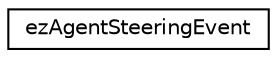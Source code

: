 digraph "Graphical Class Hierarchy"
{
 // LATEX_PDF_SIZE
  edge [fontname="Helvetica",fontsize="10",labelfontname="Helvetica",labelfontsize="10"];
  node [fontname="Helvetica",fontsize="10",shape=record];
  rankdir="LR";
  Node0 [label="ezAgentSteeringEvent",height=0.2,width=0.4,color="black", fillcolor="white", style="filled",URL="$df/d22/structez_agent_steering_event.htm",tooltip=" "];
}

